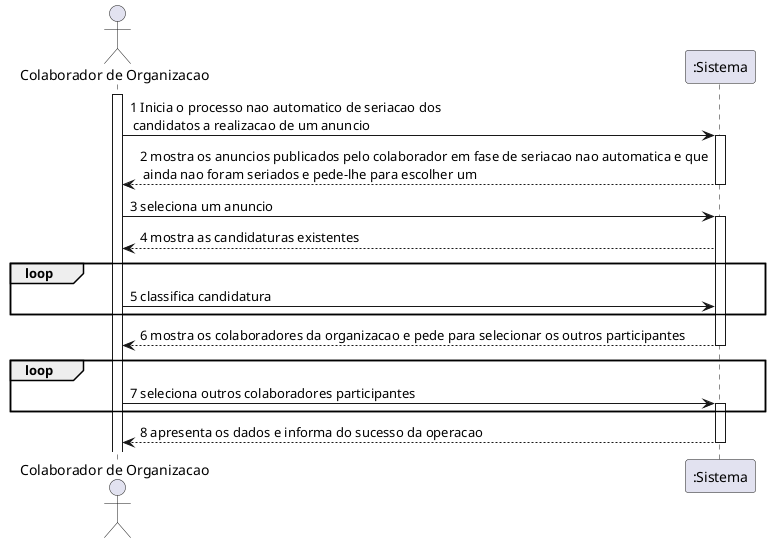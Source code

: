@startuml

actor "Colaborador de Organizacao"
activate "Colaborador de Organizacao"
"Colaborador de Organizacao" -> ":Sistema" : 1 Inicia o processo nao automatico de seriacao dos\n candidatos a realizacao de um anuncio
activate ":Sistema"
":Sistema" --> "Colaborador de Organizacao" : 2 mostra os anuncios publicados pelo colaborador em fase de seriacao nao automatica e que\n ainda nao foram seriados e pede-lhe para escolher um
deactivate ":Sistema"
"Colaborador de Organizacao" -> ":Sistema" : 3 seleciona um anuncio
activate ":Sistema"
":Sistema" --> "Colaborador de Organizacao" : 4 mostra as candidaturas existentes
loop
"Colaborador de Organizacao" -> ":Sistema" : 5 classifica candidatura
end
":Sistema" --> "Colaborador de Organizacao" : 6 mostra os colaboradores da organizacao e pede para selecionar os outros participantes
deactivate ":Sistema"
loop
"Colaborador de Organizacao" -> ":Sistema" : 7 seleciona outros colaboradores participantes
activate ":Sistema"
end
":Sistema" --> "Colaborador de Organizacao" : 8 apresenta os dados e informa do sucesso da operacao
deactivate ":Sistema"

@enduml